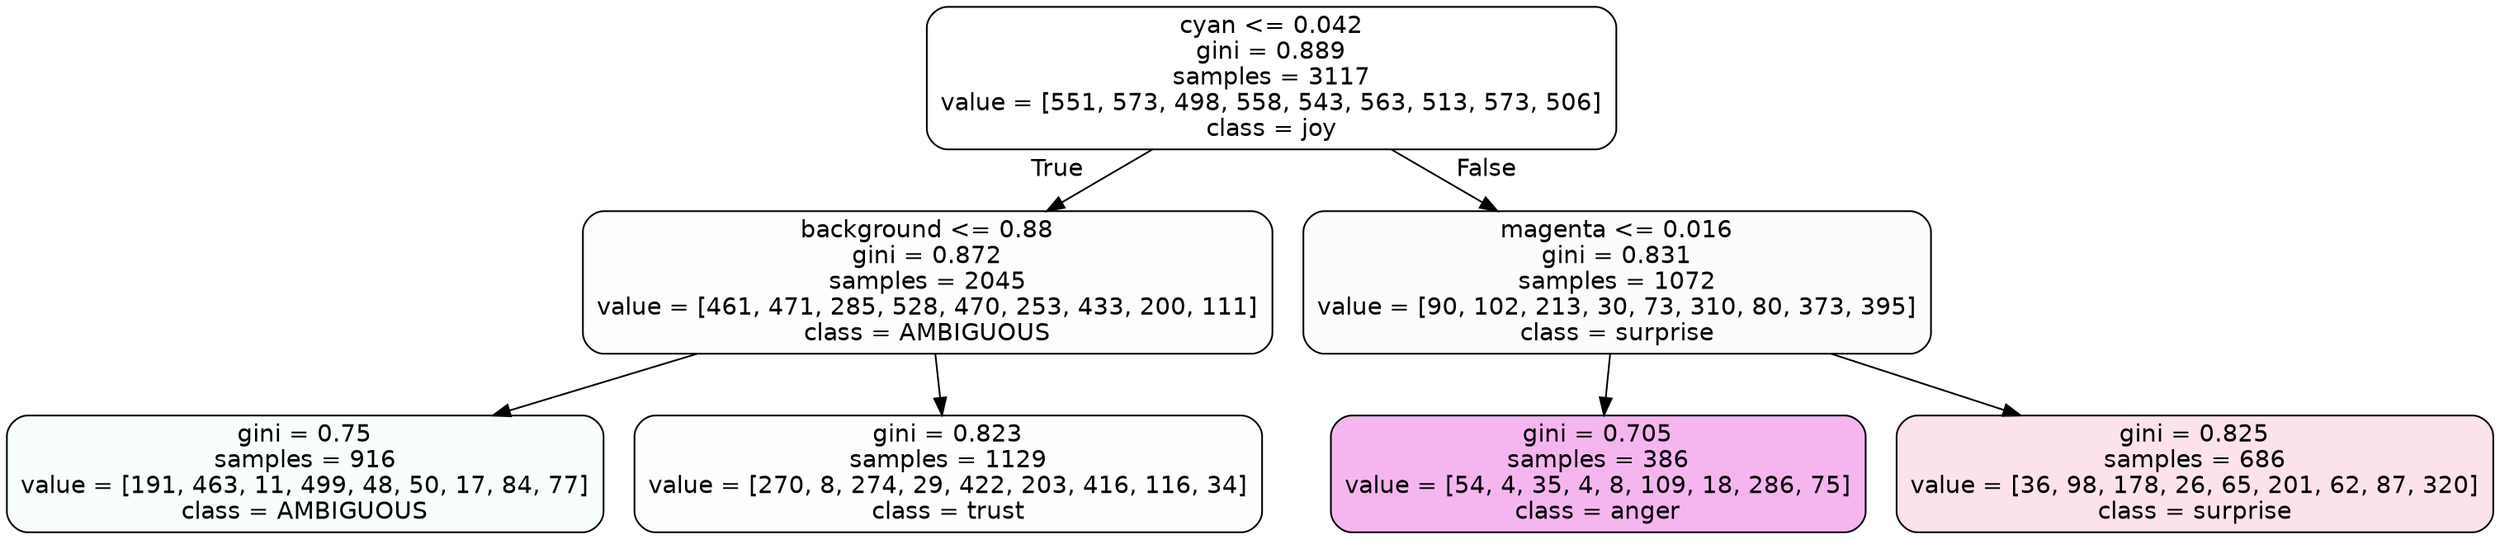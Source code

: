 digraph Tree {
node [shape=box, style="filled, rounded", color="black", fontname=helvetica] ;
edge [fontname=helvetica] ;
0 [label="cyan <= 0.042\ngini = 0.889\nsamples = 3117\nvalue = [551, 573, 498, 558, 543, 563, 513, 573, 506]\nclass = joy", fillcolor="#d7e53900"] ;
1 [label="background <= 0.88\ngini = 0.872\nsamples = 2045\nvalue = [461, 471, 285, 528, 470, 253, 433, 200, 111]\nclass = AMBIGUOUS", fillcolor="#39e58105"] ;
0 -> 1 [labeldistance=2.5, labelangle=45, headlabel="True"] ;
2 [label="gini = 0.75\nsamples = 916\nvalue = [191, 463, 11, 499, 48, 50, 17, 84, 77]\nclass = AMBIGUOUS", fillcolor="#39e58109"] ;
1 -> 2 ;
3 [label="gini = 0.823\nsamples = 1129\nvalue = [270, 8, 274, 29, 422, 203, 416, 116, 34]\nclass = trust", fillcolor="#39d7e501"] ;
1 -> 3 ;
4 [label="magenta <= 0.016\ngini = 0.831\nsamples = 1072\nvalue = [90, 102, 213, 30, 73, 310, 80, 373, 395]\nclass = surprise", fillcolor="#e5396404"] ;
0 -> 4 [labeldistance=2.5, labelangle=-45, headlabel="False"] ;
5 [label="gini = 0.705\nsamples = 386\nvalue = [54, 4, 35, 4, 8, 109, 18, 286, 75]\nclass = anger", fillcolor="#e539d75d"] ;
4 -> 5 ;
6 [label="gini = 0.825\nsamples = 686\nvalue = [36, 98, 178, 26, 65, 201, 62, 87, 320]\nclass = surprise", fillcolor="#e5396423"] ;
4 -> 6 ;
}